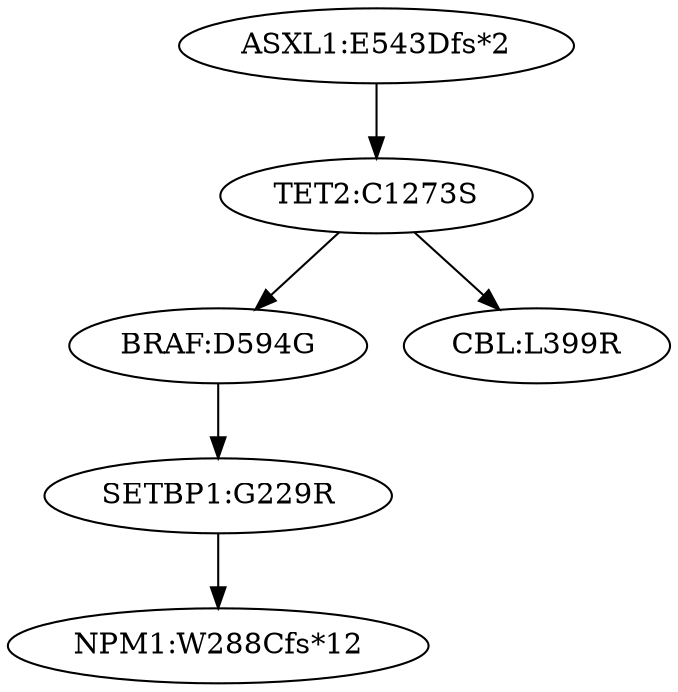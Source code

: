 digraph pt_tree1 {
v0 [label="ASXL1:E543Dfs*2"];
v2 [label="BRAF:D594G"];
v3 [label="CBL:L399R"];
v4 [label="NPM1:W288Cfs*12"];
v5 [label="SETBP1:G229R"];
v6 [label="TET2:C1273S"];
v0 -> v6;
v2 -> v5;
v5 -> v4;
v6 -> v2;
v6 -> v3;
}
